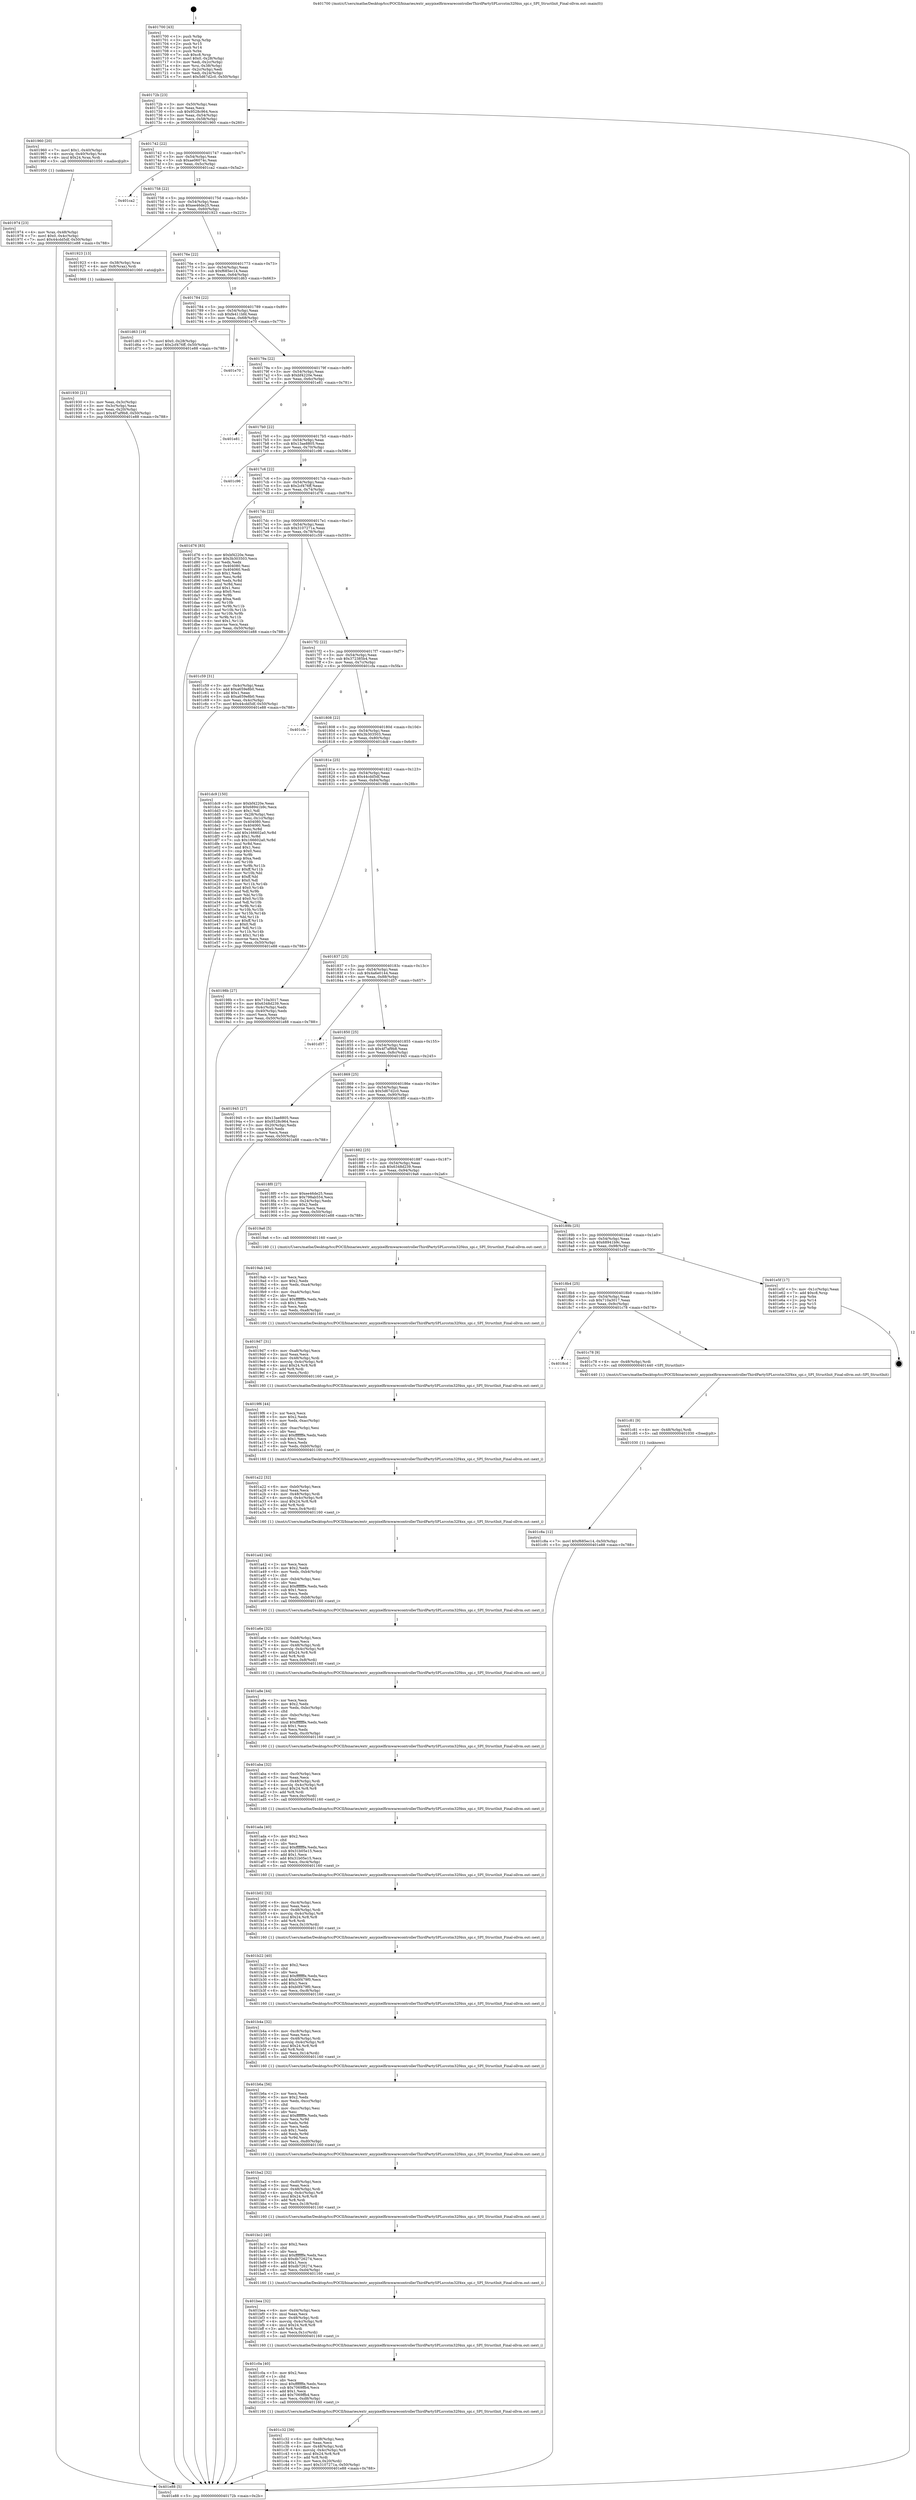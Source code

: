 digraph "0x401700" {
  label = "0x401700 (/mnt/c/Users/mathe/Desktop/tcc/POCII/binaries/extr_anypixelfirmwarecontrollerThirdPartySPLsrcstm32f4xx_spi.c_SPI_StructInit_Final-ollvm.out::main(0))"
  labelloc = "t"
  node[shape=record]

  Entry [label="",width=0.3,height=0.3,shape=circle,fillcolor=black,style=filled]
  "0x40172b" [label="{
     0x40172b [23]\l
     | [instrs]\l
     &nbsp;&nbsp;0x40172b \<+3\>: mov -0x50(%rbp),%eax\l
     &nbsp;&nbsp;0x40172e \<+2\>: mov %eax,%ecx\l
     &nbsp;&nbsp;0x401730 \<+6\>: sub $0x9528c964,%ecx\l
     &nbsp;&nbsp;0x401736 \<+3\>: mov %eax,-0x54(%rbp)\l
     &nbsp;&nbsp;0x401739 \<+3\>: mov %ecx,-0x58(%rbp)\l
     &nbsp;&nbsp;0x40173c \<+6\>: je 0000000000401960 \<main+0x260\>\l
  }"]
  "0x401960" [label="{
     0x401960 [20]\l
     | [instrs]\l
     &nbsp;&nbsp;0x401960 \<+7\>: movl $0x1,-0x40(%rbp)\l
     &nbsp;&nbsp;0x401967 \<+4\>: movslq -0x40(%rbp),%rax\l
     &nbsp;&nbsp;0x40196b \<+4\>: imul $0x24,%rax,%rdi\l
     &nbsp;&nbsp;0x40196f \<+5\>: call 0000000000401050 \<malloc@plt\>\l
     | [calls]\l
     &nbsp;&nbsp;0x401050 \{1\} (unknown)\l
  }"]
  "0x401742" [label="{
     0x401742 [22]\l
     | [instrs]\l
     &nbsp;&nbsp;0x401742 \<+5\>: jmp 0000000000401747 \<main+0x47\>\l
     &nbsp;&nbsp;0x401747 \<+3\>: mov -0x54(%rbp),%eax\l
     &nbsp;&nbsp;0x40174a \<+5\>: sub $0xae06074c,%eax\l
     &nbsp;&nbsp;0x40174f \<+3\>: mov %eax,-0x5c(%rbp)\l
     &nbsp;&nbsp;0x401752 \<+6\>: je 0000000000401ca2 \<main+0x5a2\>\l
  }"]
  Exit [label="",width=0.3,height=0.3,shape=circle,fillcolor=black,style=filled,peripheries=2]
  "0x401ca2" [label="{
     0x401ca2\l
  }", style=dashed]
  "0x401758" [label="{
     0x401758 [22]\l
     | [instrs]\l
     &nbsp;&nbsp;0x401758 \<+5\>: jmp 000000000040175d \<main+0x5d\>\l
     &nbsp;&nbsp;0x40175d \<+3\>: mov -0x54(%rbp),%eax\l
     &nbsp;&nbsp;0x401760 \<+5\>: sub $0xee46de25,%eax\l
     &nbsp;&nbsp;0x401765 \<+3\>: mov %eax,-0x60(%rbp)\l
     &nbsp;&nbsp;0x401768 \<+6\>: je 0000000000401923 \<main+0x223\>\l
  }"]
  "0x401c8a" [label="{
     0x401c8a [12]\l
     | [instrs]\l
     &nbsp;&nbsp;0x401c8a \<+7\>: movl $0xf685ec14,-0x50(%rbp)\l
     &nbsp;&nbsp;0x401c91 \<+5\>: jmp 0000000000401e88 \<main+0x788\>\l
  }"]
  "0x401923" [label="{
     0x401923 [13]\l
     | [instrs]\l
     &nbsp;&nbsp;0x401923 \<+4\>: mov -0x38(%rbp),%rax\l
     &nbsp;&nbsp;0x401927 \<+4\>: mov 0x8(%rax),%rdi\l
     &nbsp;&nbsp;0x40192b \<+5\>: call 0000000000401060 \<atoi@plt\>\l
     | [calls]\l
     &nbsp;&nbsp;0x401060 \{1\} (unknown)\l
  }"]
  "0x40176e" [label="{
     0x40176e [22]\l
     | [instrs]\l
     &nbsp;&nbsp;0x40176e \<+5\>: jmp 0000000000401773 \<main+0x73\>\l
     &nbsp;&nbsp;0x401773 \<+3\>: mov -0x54(%rbp),%eax\l
     &nbsp;&nbsp;0x401776 \<+5\>: sub $0xf685ec14,%eax\l
     &nbsp;&nbsp;0x40177b \<+3\>: mov %eax,-0x64(%rbp)\l
     &nbsp;&nbsp;0x40177e \<+6\>: je 0000000000401d63 \<main+0x663\>\l
  }"]
  "0x401c81" [label="{
     0x401c81 [9]\l
     | [instrs]\l
     &nbsp;&nbsp;0x401c81 \<+4\>: mov -0x48(%rbp),%rdi\l
     &nbsp;&nbsp;0x401c85 \<+5\>: call 0000000000401030 \<free@plt\>\l
     | [calls]\l
     &nbsp;&nbsp;0x401030 \{1\} (unknown)\l
  }"]
  "0x401d63" [label="{
     0x401d63 [19]\l
     | [instrs]\l
     &nbsp;&nbsp;0x401d63 \<+7\>: movl $0x0,-0x28(%rbp)\l
     &nbsp;&nbsp;0x401d6a \<+7\>: movl $0x2cf476ff,-0x50(%rbp)\l
     &nbsp;&nbsp;0x401d71 \<+5\>: jmp 0000000000401e88 \<main+0x788\>\l
  }"]
  "0x401784" [label="{
     0x401784 [22]\l
     | [instrs]\l
     &nbsp;&nbsp;0x401784 \<+5\>: jmp 0000000000401789 \<main+0x89\>\l
     &nbsp;&nbsp;0x401789 \<+3\>: mov -0x54(%rbp),%eax\l
     &nbsp;&nbsp;0x40178c \<+5\>: sub $0xfe411bfd,%eax\l
     &nbsp;&nbsp;0x401791 \<+3\>: mov %eax,-0x68(%rbp)\l
     &nbsp;&nbsp;0x401794 \<+6\>: je 0000000000401e70 \<main+0x770\>\l
  }"]
  "0x4018cd" [label="{
     0x4018cd\l
  }", style=dashed]
  "0x401e70" [label="{
     0x401e70\l
  }", style=dashed]
  "0x40179a" [label="{
     0x40179a [22]\l
     | [instrs]\l
     &nbsp;&nbsp;0x40179a \<+5\>: jmp 000000000040179f \<main+0x9f\>\l
     &nbsp;&nbsp;0x40179f \<+3\>: mov -0x54(%rbp),%eax\l
     &nbsp;&nbsp;0x4017a2 \<+5\>: sub $0xbf4220e,%eax\l
     &nbsp;&nbsp;0x4017a7 \<+3\>: mov %eax,-0x6c(%rbp)\l
     &nbsp;&nbsp;0x4017aa \<+6\>: je 0000000000401e81 \<main+0x781\>\l
  }"]
  "0x401c78" [label="{
     0x401c78 [9]\l
     | [instrs]\l
     &nbsp;&nbsp;0x401c78 \<+4\>: mov -0x48(%rbp),%rdi\l
     &nbsp;&nbsp;0x401c7c \<+5\>: call 0000000000401440 \<SPI_StructInit\>\l
     | [calls]\l
     &nbsp;&nbsp;0x401440 \{1\} (/mnt/c/Users/mathe/Desktop/tcc/POCII/binaries/extr_anypixelfirmwarecontrollerThirdPartySPLsrcstm32f4xx_spi.c_SPI_StructInit_Final-ollvm.out::SPI_StructInit)\l
  }"]
  "0x401e81" [label="{
     0x401e81\l
  }", style=dashed]
  "0x4017b0" [label="{
     0x4017b0 [22]\l
     | [instrs]\l
     &nbsp;&nbsp;0x4017b0 \<+5\>: jmp 00000000004017b5 \<main+0xb5\>\l
     &nbsp;&nbsp;0x4017b5 \<+3\>: mov -0x54(%rbp),%eax\l
     &nbsp;&nbsp;0x4017b8 \<+5\>: sub $0x13ae8805,%eax\l
     &nbsp;&nbsp;0x4017bd \<+3\>: mov %eax,-0x70(%rbp)\l
     &nbsp;&nbsp;0x4017c0 \<+6\>: je 0000000000401c96 \<main+0x596\>\l
  }"]
  "0x4018b4" [label="{
     0x4018b4 [25]\l
     | [instrs]\l
     &nbsp;&nbsp;0x4018b4 \<+5\>: jmp 00000000004018b9 \<main+0x1b9\>\l
     &nbsp;&nbsp;0x4018b9 \<+3\>: mov -0x54(%rbp),%eax\l
     &nbsp;&nbsp;0x4018bc \<+5\>: sub $0x710a3017,%eax\l
     &nbsp;&nbsp;0x4018c1 \<+6\>: mov %eax,-0x9c(%rbp)\l
     &nbsp;&nbsp;0x4018c7 \<+6\>: je 0000000000401c78 \<main+0x578\>\l
  }"]
  "0x401c96" [label="{
     0x401c96\l
  }", style=dashed]
  "0x4017c6" [label="{
     0x4017c6 [22]\l
     | [instrs]\l
     &nbsp;&nbsp;0x4017c6 \<+5\>: jmp 00000000004017cb \<main+0xcb\>\l
     &nbsp;&nbsp;0x4017cb \<+3\>: mov -0x54(%rbp),%eax\l
     &nbsp;&nbsp;0x4017ce \<+5\>: sub $0x2cf476ff,%eax\l
     &nbsp;&nbsp;0x4017d3 \<+3\>: mov %eax,-0x74(%rbp)\l
     &nbsp;&nbsp;0x4017d6 \<+6\>: je 0000000000401d76 \<main+0x676\>\l
  }"]
  "0x401e5f" [label="{
     0x401e5f [17]\l
     | [instrs]\l
     &nbsp;&nbsp;0x401e5f \<+3\>: mov -0x1c(%rbp),%eax\l
     &nbsp;&nbsp;0x401e62 \<+7\>: add $0xc8,%rsp\l
     &nbsp;&nbsp;0x401e69 \<+1\>: pop %rbx\l
     &nbsp;&nbsp;0x401e6a \<+2\>: pop %r14\l
     &nbsp;&nbsp;0x401e6c \<+2\>: pop %r15\l
     &nbsp;&nbsp;0x401e6e \<+1\>: pop %rbp\l
     &nbsp;&nbsp;0x401e6f \<+1\>: ret\l
  }"]
  "0x401d76" [label="{
     0x401d76 [83]\l
     | [instrs]\l
     &nbsp;&nbsp;0x401d76 \<+5\>: mov $0xbf4220e,%eax\l
     &nbsp;&nbsp;0x401d7b \<+5\>: mov $0x3b303503,%ecx\l
     &nbsp;&nbsp;0x401d80 \<+2\>: xor %edx,%edx\l
     &nbsp;&nbsp;0x401d82 \<+7\>: mov 0x404080,%esi\l
     &nbsp;&nbsp;0x401d89 \<+7\>: mov 0x404060,%edi\l
     &nbsp;&nbsp;0x401d90 \<+3\>: sub $0x1,%edx\l
     &nbsp;&nbsp;0x401d93 \<+3\>: mov %esi,%r8d\l
     &nbsp;&nbsp;0x401d96 \<+3\>: add %edx,%r8d\l
     &nbsp;&nbsp;0x401d99 \<+4\>: imul %r8d,%esi\l
     &nbsp;&nbsp;0x401d9d \<+3\>: and $0x1,%esi\l
     &nbsp;&nbsp;0x401da0 \<+3\>: cmp $0x0,%esi\l
     &nbsp;&nbsp;0x401da3 \<+4\>: sete %r9b\l
     &nbsp;&nbsp;0x401da7 \<+3\>: cmp $0xa,%edi\l
     &nbsp;&nbsp;0x401daa \<+4\>: setl %r10b\l
     &nbsp;&nbsp;0x401dae \<+3\>: mov %r9b,%r11b\l
     &nbsp;&nbsp;0x401db1 \<+3\>: and %r10b,%r11b\l
     &nbsp;&nbsp;0x401db4 \<+3\>: xor %r10b,%r9b\l
     &nbsp;&nbsp;0x401db7 \<+3\>: or %r9b,%r11b\l
     &nbsp;&nbsp;0x401dba \<+4\>: test $0x1,%r11b\l
     &nbsp;&nbsp;0x401dbe \<+3\>: cmovne %ecx,%eax\l
     &nbsp;&nbsp;0x401dc1 \<+3\>: mov %eax,-0x50(%rbp)\l
     &nbsp;&nbsp;0x401dc4 \<+5\>: jmp 0000000000401e88 \<main+0x788\>\l
  }"]
  "0x4017dc" [label="{
     0x4017dc [22]\l
     | [instrs]\l
     &nbsp;&nbsp;0x4017dc \<+5\>: jmp 00000000004017e1 \<main+0xe1\>\l
     &nbsp;&nbsp;0x4017e1 \<+3\>: mov -0x54(%rbp),%eax\l
     &nbsp;&nbsp;0x4017e4 \<+5\>: sub $0x3107271a,%eax\l
     &nbsp;&nbsp;0x4017e9 \<+3\>: mov %eax,-0x78(%rbp)\l
     &nbsp;&nbsp;0x4017ec \<+6\>: je 0000000000401c59 \<main+0x559\>\l
  }"]
  "0x401c32" [label="{
     0x401c32 [39]\l
     | [instrs]\l
     &nbsp;&nbsp;0x401c32 \<+6\>: mov -0xd8(%rbp),%ecx\l
     &nbsp;&nbsp;0x401c38 \<+3\>: imul %eax,%ecx\l
     &nbsp;&nbsp;0x401c3b \<+4\>: mov -0x48(%rbp),%rdi\l
     &nbsp;&nbsp;0x401c3f \<+4\>: movslq -0x4c(%rbp),%r8\l
     &nbsp;&nbsp;0x401c43 \<+4\>: imul $0x24,%r8,%r8\l
     &nbsp;&nbsp;0x401c47 \<+3\>: add %r8,%rdi\l
     &nbsp;&nbsp;0x401c4a \<+3\>: mov %ecx,0x20(%rdi)\l
     &nbsp;&nbsp;0x401c4d \<+7\>: movl $0x3107271a,-0x50(%rbp)\l
     &nbsp;&nbsp;0x401c54 \<+5\>: jmp 0000000000401e88 \<main+0x788\>\l
  }"]
  "0x401c59" [label="{
     0x401c59 [31]\l
     | [instrs]\l
     &nbsp;&nbsp;0x401c59 \<+3\>: mov -0x4c(%rbp),%eax\l
     &nbsp;&nbsp;0x401c5c \<+5\>: add $0xa659e8b0,%eax\l
     &nbsp;&nbsp;0x401c61 \<+3\>: add $0x1,%eax\l
     &nbsp;&nbsp;0x401c64 \<+5\>: sub $0xa659e8b0,%eax\l
     &nbsp;&nbsp;0x401c69 \<+3\>: mov %eax,-0x4c(%rbp)\l
     &nbsp;&nbsp;0x401c6c \<+7\>: movl $0x44cdd5df,-0x50(%rbp)\l
     &nbsp;&nbsp;0x401c73 \<+5\>: jmp 0000000000401e88 \<main+0x788\>\l
  }"]
  "0x4017f2" [label="{
     0x4017f2 [22]\l
     | [instrs]\l
     &nbsp;&nbsp;0x4017f2 \<+5\>: jmp 00000000004017f7 \<main+0xf7\>\l
     &nbsp;&nbsp;0x4017f7 \<+3\>: mov -0x54(%rbp),%eax\l
     &nbsp;&nbsp;0x4017fa \<+5\>: sub $0x372385b4,%eax\l
     &nbsp;&nbsp;0x4017ff \<+3\>: mov %eax,-0x7c(%rbp)\l
     &nbsp;&nbsp;0x401802 \<+6\>: je 0000000000401cfa \<main+0x5fa\>\l
  }"]
  "0x401c0a" [label="{
     0x401c0a [40]\l
     | [instrs]\l
     &nbsp;&nbsp;0x401c0a \<+5\>: mov $0x2,%ecx\l
     &nbsp;&nbsp;0x401c0f \<+1\>: cltd\l
     &nbsp;&nbsp;0x401c10 \<+2\>: idiv %ecx\l
     &nbsp;&nbsp;0x401c12 \<+6\>: imul $0xfffffffe,%edx,%ecx\l
     &nbsp;&nbsp;0x401c18 \<+6\>: sub $0x7069ffb4,%ecx\l
     &nbsp;&nbsp;0x401c1e \<+3\>: add $0x1,%ecx\l
     &nbsp;&nbsp;0x401c21 \<+6\>: add $0x7069ffb4,%ecx\l
     &nbsp;&nbsp;0x401c27 \<+6\>: mov %ecx,-0xd8(%rbp)\l
     &nbsp;&nbsp;0x401c2d \<+5\>: call 0000000000401160 \<next_i\>\l
     | [calls]\l
     &nbsp;&nbsp;0x401160 \{1\} (/mnt/c/Users/mathe/Desktop/tcc/POCII/binaries/extr_anypixelfirmwarecontrollerThirdPartySPLsrcstm32f4xx_spi.c_SPI_StructInit_Final-ollvm.out::next_i)\l
  }"]
  "0x401cfa" [label="{
     0x401cfa\l
  }", style=dashed]
  "0x401808" [label="{
     0x401808 [22]\l
     | [instrs]\l
     &nbsp;&nbsp;0x401808 \<+5\>: jmp 000000000040180d \<main+0x10d\>\l
     &nbsp;&nbsp;0x40180d \<+3\>: mov -0x54(%rbp),%eax\l
     &nbsp;&nbsp;0x401810 \<+5\>: sub $0x3b303503,%eax\l
     &nbsp;&nbsp;0x401815 \<+3\>: mov %eax,-0x80(%rbp)\l
     &nbsp;&nbsp;0x401818 \<+6\>: je 0000000000401dc9 \<main+0x6c9\>\l
  }"]
  "0x401bea" [label="{
     0x401bea [32]\l
     | [instrs]\l
     &nbsp;&nbsp;0x401bea \<+6\>: mov -0xd4(%rbp),%ecx\l
     &nbsp;&nbsp;0x401bf0 \<+3\>: imul %eax,%ecx\l
     &nbsp;&nbsp;0x401bf3 \<+4\>: mov -0x48(%rbp),%rdi\l
     &nbsp;&nbsp;0x401bf7 \<+4\>: movslq -0x4c(%rbp),%r8\l
     &nbsp;&nbsp;0x401bfb \<+4\>: imul $0x24,%r8,%r8\l
     &nbsp;&nbsp;0x401bff \<+3\>: add %r8,%rdi\l
     &nbsp;&nbsp;0x401c02 \<+3\>: mov %ecx,0x1c(%rdi)\l
     &nbsp;&nbsp;0x401c05 \<+5\>: call 0000000000401160 \<next_i\>\l
     | [calls]\l
     &nbsp;&nbsp;0x401160 \{1\} (/mnt/c/Users/mathe/Desktop/tcc/POCII/binaries/extr_anypixelfirmwarecontrollerThirdPartySPLsrcstm32f4xx_spi.c_SPI_StructInit_Final-ollvm.out::next_i)\l
  }"]
  "0x401dc9" [label="{
     0x401dc9 [150]\l
     | [instrs]\l
     &nbsp;&nbsp;0x401dc9 \<+5\>: mov $0xbf4220e,%eax\l
     &nbsp;&nbsp;0x401dce \<+5\>: mov $0x68941b9c,%ecx\l
     &nbsp;&nbsp;0x401dd3 \<+2\>: mov $0x1,%dl\l
     &nbsp;&nbsp;0x401dd5 \<+3\>: mov -0x28(%rbp),%esi\l
     &nbsp;&nbsp;0x401dd8 \<+3\>: mov %esi,-0x1c(%rbp)\l
     &nbsp;&nbsp;0x401ddb \<+7\>: mov 0x404080,%esi\l
     &nbsp;&nbsp;0x401de2 \<+7\>: mov 0x404060,%edi\l
     &nbsp;&nbsp;0x401de9 \<+3\>: mov %esi,%r8d\l
     &nbsp;&nbsp;0x401dec \<+7\>: add $0x166602a0,%r8d\l
     &nbsp;&nbsp;0x401df3 \<+4\>: sub $0x1,%r8d\l
     &nbsp;&nbsp;0x401df7 \<+7\>: sub $0x166602a0,%r8d\l
     &nbsp;&nbsp;0x401dfe \<+4\>: imul %r8d,%esi\l
     &nbsp;&nbsp;0x401e02 \<+3\>: and $0x1,%esi\l
     &nbsp;&nbsp;0x401e05 \<+3\>: cmp $0x0,%esi\l
     &nbsp;&nbsp;0x401e08 \<+4\>: sete %r9b\l
     &nbsp;&nbsp;0x401e0c \<+3\>: cmp $0xa,%edi\l
     &nbsp;&nbsp;0x401e0f \<+4\>: setl %r10b\l
     &nbsp;&nbsp;0x401e13 \<+3\>: mov %r9b,%r11b\l
     &nbsp;&nbsp;0x401e16 \<+4\>: xor $0xff,%r11b\l
     &nbsp;&nbsp;0x401e1a \<+3\>: mov %r10b,%bl\l
     &nbsp;&nbsp;0x401e1d \<+3\>: xor $0xff,%bl\l
     &nbsp;&nbsp;0x401e20 \<+3\>: xor $0x0,%dl\l
     &nbsp;&nbsp;0x401e23 \<+3\>: mov %r11b,%r14b\l
     &nbsp;&nbsp;0x401e26 \<+4\>: and $0x0,%r14b\l
     &nbsp;&nbsp;0x401e2a \<+3\>: and %dl,%r9b\l
     &nbsp;&nbsp;0x401e2d \<+3\>: mov %bl,%r15b\l
     &nbsp;&nbsp;0x401e30 \<+4\>: and $0x0,%r15b\l
     &nbsp;&nbsp;0x401e34 \<+3\>: and %dl,%r10b\l
     &nbsp;&nbsp;0x401e37 \<+3\>: or %r9b,%r14b\l
     &nbsp;&nbsp;0x401e3a \<+3\>: or %r10b,%r15b\l
     &nbsp;&nbsp;0x401e3d \<+3\>: xor %r15b,%r14b\l
     &nbsp;&nbsp;0x401e40 \<+3\>: or %bl,%r11b\l
     &nbsp;&nbsp;0x401e43 \<+4\>: xor $0xff,%r11b\l
     &nbsp;&nbsp;0x401e47 \<+3\>: or $0x0,%dl\l
     &nbsp;&nbsp;0x401e4a \<+3\>: and %dl,%r11b\l
     &nbsp;&nbsp;0x401e4d \<+3\>: or %r11b,%r14b\l
     &nbsp;&nbsp;0x401e50 \<+4\>: test $0x1,%r14b\l
     &nbsp;&nbsp;0x401e54 \<+3\>: cmovne %ecx,%eax\l
     &nbsp;&nbsp;0x401e57 \<+3\>: mov %eax,-0x50(%rbp)\l
     &nbsp;&nbsp;0x401e5a \<+5\>: jmp 0000000000401e88 \<main+0x788\>\l
  }"]
  "0x40181e" [label="{
     0x40181e [25]\l
     | [instrs]\l
     &nbsp;&nbsp;0x40181e \<+5\>: jmp 0000000000401823 \<main+0x123\>\l
     &nbsp;&nbsp;0x401823 \<+3\>: mov -0x54(%rbp),%eax\l
     &nbsp;&nbsp;0x401826 \<+5\>: sub $0x44cdd5df,%eax\l
     &nbsp;&nbsp;0x40182b \<+6\>: mov %eax,-0x84(%rbp)\l
     &nbsp;&nbsp;0x401831 \<+6\>: je 000000000040198b \<main+0x28b\>\l
  }"]
  "0x401bc2" [label="{
     0x401bc2 [40]\l
     | [instrs]\l
     &nbsp;&nbsp;0x401bc2 \<+5\>: mov $0x2,%ecx\l
     &nbsp;&nbsp;0x401bc7 \<+1\>: cltd\l
     &nbsp;&nbsp;0x401bc8 \<+2\>: idiv %ecx\l
     &nbsp;&nbsp;0x401bca \<+6\>: imul $0xfffffffe,%edx,%ecx\l
     &nbsp;&nbsp;0x401bd0 \<+6\>: sub $0xdb726274,%ecx\l
     &nbsp;&nbsp;0x401bd6 \<+3\>: add $0x1,%ecx\l
     &nbsp;&nbsp;0x401bd9 \<+6\>: add $0xdb726274,%ecx\l
     &nbsp;&nbsp;0x401bdf \<+6\>: mov %ecx,-0xd4(%rbp)\l
     &nbsp;&nbsp;0x401be5 \<+5\>: call 0000000000401160 \<next_i\>\l
     | [calls]\l
     &nbsp;&nbsp;0x401160 \{1\} (/mnt/c/Users/mathe/Desktop/tcc/POCII/binaries/extr_anypixelfirmwarecontrollerThirdPartySPLsrcstm32f4xx_spi.c_SPI_StructInit_Final-ollvm.out::next_i)\l
  }"]
  "0x40198b" [label="{
     0x40198b [27]\l
     | [instrs]\l
     &nbsp;&nbsp;0x40198b \<+5\>: mov $0x710a3017,%eax\l
     &nbsp;&nbsp;0x401990 \<+5\>: mov $0x6348d239,%ecx\l
     &nbsp;&nbsp;0x401995 \<+3\>: mov -0x4c(%rbp),%edx\l
     &nbsp;&nbsp;0x401998 \<+3\>: cmp -0x40(%rbp),%edx\l
     &nbsp;&nbsp;0x40199b \<+3\>: cmovl %ecx,%eax\l
     &nbsp;&nbsp;0x40199e \<+3\>: mov %eax,-0x50(%rbp)\l
     &nbsp;&nbsp;0x4019a1 \<+5\>: jmp 0000000000401e88 \<main+0x788\>\l
  }"]
  "0x401837" [label="{
     0x401837 [25]\l
     | [instrs]\l
     &nbsp;&nbsp;0x401837 \<+5\>: jmp 000000000040183c \<main+0x13c\>\l
     &nbsp;&nbsp;0x40183c \<+3\>: mov -0x54(%rbp),%eax\l
     &nbsp;&nbsp;0x40183f \<+5\>: sub $0x4a6e0144,%eax\l
     &nbsp;&nbsp;0x401844 \<+6\>: mov %eax,-0x88(%rbp)\l
     &nbsp;&nbsp;0x40184a \<+6\>: je 0000000000401d57 \<main+0x657\>\l
  }"]
  "0x401ba2" [label="{
     0x401ba2 [32]\l
     | [instrs]\l
     &nbsp;&nbsp;0x401ba2 \<+6\>: mov -0xd0(%rbp),%ecx\l
     &nbsp;&nbsp;0x401ba8 \<+3\>: imul %eax,%ecx\l
     &nbsp;&nbsp;0x401bab \<+4\>: mov -0x48(%rbp),%rdi\l
     &nbsp;&nbsp;0x401baf \<+4\>: movslq -0x4c(%rbp),%r8\l
     &nbsp;&nbsp;0x401bb3 \<+4\>: imul $0x24,%r8,%r8\l
     &nbsp;&nbsp;0x401bb7 \<+3\>: add %r8,%rdi\l
     &nbsp;&nbsp;0x401bba \<+3\>: mov %ecx,0x18(%rdi)\l
     &nbsp;&nbsp;0x401bbd \<+5\>: call 0000000000401160 \<next_i\>\l
     | [calls]\l
     &nbsp;&nbsp;0x401160 \{1\} (/mnt/c/Users/mathe/Desktop/tcc/POCII/binaries/extr_anypixelfirmwarecontrollerThirdPartySPLsrcstm32f4xx_spi.c_SPI_StructInit_Final-ollvm.out::next_i)\l
  }"]
  "0x401d57" [label="{
     0x401d57\l
  }", style=dashed]
  "0x401850" [label="{
     0x401850 [25]\l
     | [instrs]\l
     &nbsp;&nbsp;0x401850 \<+5\>: jmp 0000000000401855 \<main+0x155\>\l
     &nbsp;&nbsp;0x401855 \<+3\>: mov -0x54(%rbp),%eax\l
     &nbsp;&nbsp;0x401858 \<+5\>: sub $0x4f7af9b8,%eax\l
     &nbsp;&nbsp;0x40185d \<+6\>: mov %eax,-0x8c(%rbp)\l
     &nbsp;&nbsp;0x401863 \<+6\>: je 0000000000401945 \<main+0x245\>\l
  }"]
  "0x401b6a" [label="{
     0x401b6a [56]\l
     | [instrs]\l
     &nbsp;&nbsp;0x401b6a \<+2\>: xor %ecx,%ecx\l
     &nbsp;&nbsp;0x401b6c \<+5\>: mov $0x2,%edx\l
     &nbsp;&nbsp;0x401b71 \<+6\>: mov %edx,-0xcc(%rbp)\l
     &nbsp;&nbsp;0x401b77 \<+1\>: cltd\l
     &nbsp;&nbsp;0x401b78 \<+6\>: mov -0xcc(%rbp),%esi\l
     &nbsp;&nbsp;0x401b7e \<+2\>: idiv %esi\l
     &nbsp;&nbsp;0x401b80 \<+6\>: imul $0xfffffffe,%edx,%edx\l
     &nbsp;&nbsp;0x401b86 \<+3\>: mov %ecx,%r9d\l
     &nbsp;&nbsp;0x401b89 \<+3\>: sub %edx,%r9d\l
     &nbsp;&nbsp;0x401b8c \<+2\>: mov %ecx,%edx\l
     &nbsp;&nbsp;0x401b8e \<+3\>: sub $0x1,%edx\l
     &nbsp;&nbsp;0x401b91 \<+3\>: add %edx,%r9d\l
     &nbsp;&nbsp;0x401b94 \<+3\>: sub %r9d,%ecx\l
     &nbsp;&nbsp;0x401b97 \<+6\>: mov %ecx,-0xd0(%rbp)\l
     &nbsp;&nbsp;0x401b9d \<+5\>: call 0000000000401160 \<next_i\>\l
     | [calls]\l
     &nbsp;&nbsp;0x401160 \{1\} (/mnt/c/Users/mathe/Desktop/tcc/POCII/binaries/extr_anypixelfirmwarecontrollerThirdPartySPLsrcstm32f4xx_spi.c_SPI_StructInit_Final-ollvm.out::next_i)\l
  }"]
  "0x401945" [label="{
     0x401945 [27]\l
     | [instrs]\l
     &nbsp;&nbsp;0x401945 \<+5\>: mov $0x13ae8805,%eax\l
     &nbsp;&nbsp;0x40194a \<+5\>: mov $0x9528c964,%ecx\l
     &nbsp;&nbsp;0x40194f \<+3\>: mov -0x20(%rbp),%edx\l
     &nbsp;&nbsp;0x401952 \<+3\>: cmp $0x0,%edx\l
     &nbsp;&nbsp;0x401955 \<+3\>: cmove %ecx,%eax\l
     &nbsp;&nbsp;0x401958 \<+3\>: mov %eax,-0x50(%rbp)\l
     &nbsp;&nbsp;0x40195b \<+5\>: jmp 0000000000401e88 \<main+0x788\>\l
  }"]
  "0x401869" [label="{
     0x401869 [25]\l
     | [instrs]\l
     &nbsp;&nbsp;0x401869 \<+5\>: jmp 000000000040186e \<main+0x16e\>\l
     &nbsp;&nbsp;0x40186e \<+3\>: mov -0x54(%rbp),%eax\l
     &nbsp;&nbsp;0x401871 \<+5\>: sub $0x5d67d2c0,%eax\l
     &nbsp;&nbsp;0x401876 \<+6\>: mov %eax,-0x90(%rbp)\l
     &nbsp;&nbsp;0x40187c \<+6\>: je 00000000004018f0 \<main+0x1f0\>\l
  }"]
  "0x401b4a" [label="{
     0x401b4a [32]\l
     | [instrs]\l
     &nbsp;&nbsp;0x401b4a \<+6\>: mov -0xc8(%rbp),%ecx\l
     &nbsp;&nbsp;0x401b50 \<+3\>: imul %eax,%ecx\l
     &nbsp;&nbsp;0x401b53 \<+4\>: mov -0x48(%rbp),%rdi\l
     &nbsp;&nbsp;0x401b57 \<+4\>: movslq -0x4c(%rbp),%r8\l
     &nbsp;&nbsp;0x401b5b \<+4\>: imul $0x24,%r8,%r8\l
     &nbsp;&nbsp;0x401b5f \<+3\>: add %r8,%rdi\l
     &nbsp;&nbsp;0x401b62 \<+3\>: mov %ecx,0x14(%rdi)\l
     &nbsp;&nbsp;0x401b65 \<+5\>: call 0000000000401160 \<next_i\>\l
     | [calls]\l
     &nbsp;&nbsp;0x401160 \{1\} (/mnt/c/Users/mathe/Desktop/tcc/POCII/binaries/extr_anypixelfirmwarecontrollerThirdPartySPLsrcstm32f4xx_spi.c_SPI_StructInit_Final-ollvm.out::next_i)\l
  }"]
  "0x4018f0" [label="{
     0x4018f0 [27]\l
     | [instrs]\l
     &nbsp;&nbsp;0x4018f0 \<+5\>: mov $0xee46de25,%eax\l
     &nbsp;&nbsp;0x4018f5 \<+5\>: mov $0x798ab554,%ecx\l
     &nbsp;&nbsp;0x4018fa \<+3\>: mov -0x24(%rbp),%edx\l
     &nbsp;&nbsp;0x4018fd \<+3\>: cmp $0x2,%edx\l
     &nbsp;&nbsp;0x401900 \<+3\>: cmovne %ecx,%eax\l
     &nbsp;&nbsp;0x401903 \<+3\>: mov %eax,-0x50(%rbp)\l
     &nbsp;&nbsp;0x401906 \<+5\>: jmp 0000000000401e88 \<main+0x788\>\l
  }"]
  "0x401882" [label="{
     0x401882 [25]\l
     | [instrs]\l
     &nbsp;&nbsp;0x401882 \<+5\>: jmp 0000000000401887 \<main+0x187\>\l
     &nbsp;&nbsp;0x401887 \<+3\>: mov -0x54(%rbp),%eax\l
     &nbsp;&nbsp;0x40188a \<+5\>: sub $0x6348d239,%eax\l
     &nbsp;&nbsp;0x40188f \<+6\>: mov %eax,-0x94(%rbp)\l
     &nbsp;&nbsp;0x401895 \<+6\>: je 00000000004019a6 \<main+0x2a6\>\l
  }"]
  "0x401e88" [label="{
     0x401e88 [5]\l
     | [instrs]\l
     &nbsp;&nbsp;0x401e88 \<+5\>: jmp 000000000040172b \<main+0x2b\>\l
  }"]
  "0x401700" [label="{
     0x401700 [43]\l
     | [instrs]\l
     &nbsp;&nbsp;0x401700 \<+1\>: push %rbp\l
     &nbsp;&nbsp;0x401701 \<+3\>: mov %rsp,%rbp\l
     &nbsp;&nbsp;0x401704 \<+2\>: push %r15\l
     &nbsp;&nbsp;0x401706 \<+2\>: push %r14\l
     &nbsp;&nbsp;0x401708 \<+1\>: push %rbx\l
     &nbsp;&nbsp;0x401709 \<+7\>: sub $0xc8,%rsp\l
     &nbsp;&nbsp;0x401710 \<+7\>: movl $0x0,-0x28(%rbp)\l
     &nbsp;&nbsp;0x401717 \<+3\>: mov %edi,-0x2c(%rbp)\l
     &nbsp;&nbsp;0x40171a \<+4\>: mov %rsi,-0x38(%rbp)\l
     &nbsp;&nbsp;0x40171e \<+3\>: mov -0x2c(%rbp),%edi\l
     &nbsp;&nbsp;0x401721 \<+3\>: mov %edi,-0x24(%rbp)\l
     &nbsp;&nbsp;0x401724 \<+7\>: movl $0x5d67d2c0,-0x50(%rbp)\l
  }"]
  "0x401930" [label="{
     0x401930 [21]\l
     | [instrs]\l
     &nbsp;&nbsp;0x401930 \<+3\>: mov %eax,-0x3c(%rbp)\l
     &nbsp;&nbsp;0x401933 \<+3\>: mov -0x3c(%rbp),%eax\l
     &nbsp;&nbsp;0x401936 \<+3\>: mov %eax,-0x20(%rbp)\l
     &nbsp;&nbsp;0x401939 \<+7\>: movl $0x4f7af9b8,-0x50(%rbp)\l
     &nbsp;&nbsp;0x401940 \<+5\>: jmp 0000000000401e88 \<main+0x788\>\l
  }"]
  "0x401974" [label="{
     0x401974 [23]\l
     | [instrs]\l
     &nbsp;&nbsp;0x401974 \<+4\>: mov %rax,-0x48(%rbp)\l
     &nbsp;&nbsp;0x401978 \<+7\>: movl $0x0,-0x4c(%rbp)\l
     &nbsp;&nbsp;0x40197f \<+7\>: movl $0x44cdd5df,-0x50(%rbp)\l
     &nbsp;&nbsp;0x401986 \<+5\>: jmp 0000000000401e88 \<main+0x788\>\l
  }"]
  "0x401b22" [label="{
     0x401b22 [40]\l
     | [instrs]\l
     &nbsp;&nbsp;0x401b22 \<+5\>: mov $0x2,%ecx\l
     &nbsp;&nbsp;0x401b27 \<+1\>: cltd\l
     &nbsp;&nbsp;0x401b28 \<+2\>: idiv %ecx\l
     &nbsp;&nbsp;0x401b2a \<+6\>: imul $0xfffffffe,%edx,%ecx\l
     &nbsp;&nbsp;0x401b30 \<+6\>: add $0xb0f479f0,%ecx\l
     &nbsp;&nbsp;0x401b36 \<+3\>: add $0x1,%ecx\l
     &nbsp;&nbsp;0x401b39 \<+6\>: sub $0xb0f479f0,%ecx\l
     &nbsp;&nbsp;0x401b3f \<+6\>: mov %ecx,-0xc8(%rbp)\l
     &nbsp;&nbsp;0x401b45 \<+5\>: call 0000000000401160 \<next_i\>\l
     | [calls]\l
     &nbsp;&nbsp;0x401160 \{1\} (/mnt/c/Users/mathe/Desktop/tcc/POCII/binaries/extr_anypixelfirmwarecontrollerThirdPartySPLsrcstm32f4xx_spi.c_SPI_StructInit_Final-ollvm.out::next_i)\l
  }"]
  "0x4019a6" [label="{
     0x4019a6 [5]\l
     | [instrs]\l
     &nbsp;&nbsp;0x4019a6 \<+5\>: call 0000000000401160 \<next_i\>\l
     | [calls]\l
     &nbsp;&nbsp;0x401160 \{1\} (/mnt/c/Users/mathe/Desktop/tcc/POCII/binaries/extr_anypixelfirmwarecontrollerThirdPartySPLsrcstm32f4xx_spi.c_SPI_StructInit_Final-ollvm.out::next_i)\l
  }"]
  "0x40189b" [label="{
     0x40189b [25]\l
     | [instrs]\l
     &nbsp;&nbsp;0x40189b \<+5\>: jmp 00000000004018a0 \<main+0x1a0\>\l
     &nbsp;&nbsp;0x4018a0 \<+3\>: mov -0x54(%rbp),%eax\l
     &nbsp;&nbsp;0x4018a3 \<+5\>: sub $0x68941b9c,%eax\l
     &nbsp;&nbsp;0x4018a8 \<+6\>: mov %eax,-0x98(%rbp)\l
     &nbsp;&nbsp;0x4018ae \<+6\>: je 0000000000401e5f \<main+0x75f\>\l
  }"]
  "0x4019ab" [label="{
     0x4019ab [44]\l
     | [instrs]\l
     &nbsp;&nbsp;0x4019ab \<+2\>: xor %ecx,%ecx\l
     &nbsp;&nbsp;0x4019ad \<+5\>: mov $0x2,%edx\l
     &nbsp;&nbsp;0x4019b2 \<+6\>: mov %edx,-0xa4(%rbp)\l
     &nbsp;&nbsp;0x4019b8 \<+1\>: cltd\l
     &nbsp;&nbsp;0x4019b9 \<+6\>: mov -0xa4(%rbp),%esi\l
     &nbsp;&nbsp;0x4019bf \<+2\>: idiv %esi\l
     &nbsp;&nbsp;0x4019c1 \<+6\>: imul $0xfffffffe,%edx,%edx\l
     &nbsp;&nbsp;0x4019c7 \<+3\>: sub $0x1,%ecx\l
     &nbsp;&nbsp;0x4019ca \<+2\>: sub %ecx,%edx\l
     &nbsp;&nbsp;0x4019cc \<+6\>: mov %edx,-0xa8(%rbp)\l
     &nbsp;&nbsp;0x4019d2 \<+5\>: call 0000000000401160 \<next_i\>\l
     | [calls]\l
     &nbsp;&nbsp;0x401160 \{1\} (/mnt/c/Users/mathe/Desktop/tcc/POCII/binaries/extr_anypixelfirmwarecontrollerThirdPartySPLsrcstm32f4xx_spi.c_SPI_StructInit_Final-ollvm.out::next_i)\l
  }"]
  "0x4019d7" [label="{
     0x4019d7 [31]\l
     | [instrs]\l
     &nbsp;&nbsp;0x4019d7 \<+6\>: mov -0xa8(%rbp),%ecx\l
     &nbsp;&nbsp;0x4019dd \<+3\>: imul %eax,%ecx\l
     &nbsp;&nbsp;0x4019e0 \<+4\>: mov -0x48(%rbp),%rdi\l
     &nbsp;&nbsp;0x4019e4 \<+4\>: movslq -0x4c(%rbp),%r8\l
     &nbsp;&nbsp;0x4019e8 \<+4\>: imul $0x24,%r8,%r8\l
     &nbsp;&nbsp;0x4019ec \<+3\>: add %r8,%rdi\l
     &nbsp;&nbsp;0x4019ef \<+2\>: mov %ecx,(%rdi)\l
     &nbsp;&nbsp;0x4019f1 \<+5\>: call 0000000000401160 \<next_i\>\l
     | [calls]\l
     &nbsp;&nbsp;0x401160 \{1\} (/mnt/c/Users/mathe/Desktop/tcc/POCII/binaries/extr_anypixelfirmwarecontrollerThirdPartySPLsrcstm32f4xx_spi.c_SPI_StructInit_Final-ollvm.out::next_i)\l
  }"]
  "0x4019f6" [label="{
     0x4019f6 [44]\l
     | [instrs]\l
     &nbsp;&nbsp;0x4019f6 \<+2\>: xor %ecx,%ecx\l
     &nbsp;&nbsp;0x4019f8 \<+5\>: mov $0x2,%edx\l
     &nbsp;&nbsp;0x4019fd \<+6\>: mov %edx,-0xac(%rbp)\l
     &nbsp;&nbsp;0x401a03 \<+1\>: cltd\l
     &nbsp;&nbsp;0x401a04 \<+6\>: mov -0xac(%rbp),%esi\l
     &nbsp;&nbsp;0x401a0a \<+2\>: idiv %esi\l
     &nbsp;&nbsp;0x401a0c \<+6\>: imul $0xfffffffe,%edx,%edx\l
     &nbsp;&nbsp;0x401a12 \<+3\>: sub $0x1,%ecx\l
     &nbsp;&nbsp;0x401a15 \<+2\>: sub %ecx,%edx\l
     &nbsp;&nbsp;0x401a17 \<+6\>: mov %edx,-0xb0(%rbp)\l
     &nbsp;&nbsp;0x401a1d \<+5\>: call 0000000000401160 \<next_i\>\l
     | [calls]\l
     &nbsp;&nbsp;0x401160 \{1\} (/mnt/c/Users/mathe/Desktop/tcc/POCII/binaries/extr_anypixelfirmwarecontrollerThirdPartySPLsrcstm32f4xx_spi.c_SPI_StructInit_Final-ollvm.out::next_i)\l
  }"]
  "0x401a22" [label="{
     0x401a22 [32]\l
     | [instrs]\l
     &nbsp;&nbsp;0x401a22 \<+6\>: mov -0xb0(%rbp),%ecx\l
     &nbsp;&nbsp;0x401a28 \<+3\>: imul %eax,%ecx\l
     &nbsp;&nbsp;0x401a2b \<+4\>: mov -0x48(%rbp),%rdi\l
     &nbsp;&nbsp;0x401a2f \<+4\>: movslq -0x4c(%rbp),%r8\l
     &nbsp;&nbsp;0x401a33 \<+4\>: imul $0x24,%r8,%r8\l
     &nbsp;&nbsp;0x401a37 \<+3\>: add %r8,%rdi\l
     &nbsp;&nbsp;0x401a3a \<+3\>: mov %ecx,0x4(%rdi)\l
     &nbsp;&nbsp;0x401a3d \<+5\>: call 0000000000401160 \<next_i\>\l
     | [calls]\l
     &nbsp;&nbsp;0x401160 \{1\} (/mnt/c/Users/mathe/Desktop/tcc/POCII/binaries/extr_anypixelfirmwarecontrollerThirdPartySPLsrcstm32f4xx_spi.c_SPI_StructInit_Final-ollvm.out::next_i)\l
  }"]
  "0x401a42" [label="{
     0x401a42 [44]\l
     | [instrs]\l
     &nbsp;&nbsp;0x401a42 \<+2\>: xor %ecx,%ecx\l
     &nbsp;&nbsp;0x401a44 \<+5\>: mov $0x2,%edx\l
     &nbsp;&nbsp;0x401a49 \<+6\>: mov %edx,-0xb4(%rbp)\l
     &nbsp;&nbsp;0x401a4f \<+1\>: cltd\l
     &nbsp;&nbsp;0x401a50 \<+6\>: mov -0xb4(%rbp),%esi\l
     &nbsp;&nbsp;0x401a56 \<+2\>: idiv %esi\l
     &nbsp;&nbsp;0x401a58 \<+6\>: imul $0xfffffffe,%edx,%edx\l
     &nbsp;&nbsp;0x401a5e \<+3\>: sub $0x1,%ecx\l
     &nbsp;&nbsp;0x401a61 \<+2\>: sub %ecx,%edx\l
     &nbsp;&nbsp;0x401a63 \<+6\>: mov %edx,-0xb8(%rbp)\l
     &nbsp;&nbsp;0x401a69 \<+5\>: call 0000000000401160 \<next_i\>\l
     | [calls]\l
     &nbsp;&nbsp;0x401160 \{1\} (/mnt/c/Users/mathe/Desktop/tcc/POCII/binaries/extr_anypixelfirmwarecontrollerThirdPartySPLsrcstm32f4xx_spi.c_SPI_StructInit_Final-ollvm.out::next_i)\l
  }"]
  "0x401a6e" [label="{
     0x401a6e [32]\l
     | [instrs]\l
     &nbsp;&nbsp;0x401a6e \<+6\>: mov -0xb8(%rbp),%ecx\l
     &nbsp;&nbsp;0x401a74 \<+3\>: imul %eax,%ecx\l
     &nbsp;&nbsp;0x401a77 \<+4\>: mov -0x48(%rbp),%rdi\l
     &nbsp;&nbsp;0x401a7b \<+4\>: movslq -0x4c(%rbp),%r8\l
     &nbsp;&nbsp;0x401a7f \<+4\>: imul $0x24,%r8,%r8\l
     &nbsp;&nbsp;0x401a83 \<+3\>: add %r8,%rdi\l
     &nbsp;&nbsp;0x401a86 \<+3\>: mov %ecx,0x8(%rdi)\l
     &nbsp;&nbsp;0x401a89 \<+5\>: call 0000000000401160 \<next_i\>\l
     | [calls]\l
     &nbsp;&nbsp;0x401160 \{1\} (/mnt/c/Users/mathe/Desktop/tcc/POCII/binaries/extr_anypixelfirmwarecontrollerThirdPartySPLsrcstm32f4xx_spi.c_SPI_StructInit_Final-ollvm.out::next_i)\l
  }"]
  "0x401a8e" [label="{
     0x401a8e [44]\l
     | [instrs]\l
     &nbsp;&nbsp;0x401a8e \<+2\>: xor %ecx,%ecx\l
     &nbsp;&nbsp;0x401a90 \<+5\>: mov $0x2,%edx\l
     &nbsp;&nbsp;0x401a95 \<+6\>: mov %edx,-0xbc(%rbp)\l
     &nbsp;&nbsp;0x401a9b \<+1\>: cltd\l
     &nbsp;&nbsp;0x401a9c \<+6\>: mov -0xbc(%rbp),%esi\l
     &nbsp;&nbsp;0x401aa2 \<+2\>: idiv %esi\l
     &nbsp;&nbsp;0x401aa4 \<+6\>: imul $0xfffffffe,%edx,%edx\l
     &nbsp;&nbsp;0x401aaa \<+3\>: sub $0x1,%ecx\l
     &nbsp;&nbsp;0x401aad \<+2\>: sub %ecx,%edx\l
     &nbsp;&nbsp;0x401aaf \<+6\>: mov %edx,-0xc0(%rbp)\l
     &nbsp;&nbsp;0x401ab5 \<+5\>: call 0000000000401160 \<next_i\>\l
     | [calls]\l
     &nbsp;&nbsp;0x401160 \{1\} (/mnt/c/Users/mathe/Desktop/tcc/POCII/binaries/extr_anypixelfirmwarecontrollerThirdPartySPLsrcstm32f4xx_spi.c_SPI_StructInit_Final-ollvm.out::next_i)\l
  }"]
  "0x401aba" [label="{
     0x401aba [32]\l
     | [instrs]\l
     &nbsp;&nbsp;0x401aba \<+6\>: mov -0xc0(%rbp),%ecx\l
     &nbsp;&nbsp;0x401ac0 \<+3\>: imul %eax,%ecx\l
     &nbsp;&nbsp;0x401ac3 \<+4\>: mov -0x48(%rbp),%rdi\l
     &nbsp;&nbsp;0x401ac7 \<+4\>: movslq -0x4c(%rbp),%r8\l
     &nbsp;&nbsp;0x401acb \<+4\>: imul $0x24,%r8,%r8\l
     &nbsp;&nbsp;0x401acf \<+3\>: add %r8,%rdi\l
     &nbsp;&nbsp;0x401ad2 \<+3\>: mov %ecx,0xc(%rdi)\l
     &nbsp;&nbsp;0x401ad5 \<+5\>: call 0000000000401160 \<next_i\>\l
     | [calls]\l
     &nbsp;&nbsp;0x401160 \{1\} (/mnt/c/Users/mathe/Desktop/tcc/POCII/binaries/extr_anypixelfirmwarecontrollerThirdPartySPLsrcstm32f4xx_spi.c_SPI_StructInit_Final-ollvm.out::next_i)\l
  }"]
  "0x401ada" [label="{
     0x401ada [40]\l
     | [instrs]\l
     &nbsp;&nbsp;0x401ada \<+5\>: mov $0x2,%ecx\l
     &nbsp;&nbsp;0x401adf \<+1\>: cltd\l
     &nbsp;&nbsp;0x401ae0 \<+2\>: idiv %ecx\l
     &nbsp;&nbsp;0x401ae2 \<+6\>: imul $0xfffffffe,%edx,%ecx\l
     &nbsp;&nbsp;0x401ae8 \<+6\>: sub $0x31b05e15,%ecx\l
     &nbsp;&nbsp;0x401aee \<+3\>: add $0x1,%ecx\l
     &nbsp;&nbsp;0x401af1 \<+6\>: add $0x31b05e15,%ecx\l
     &nbsp;&nbsp;0x401af7 \<+6\>: mov %ecx,-0xc4(%rbp)\l
     &nbsp;&nbsp;0x401afd \<+5\>: call 0000000000401160 \<next_i\>\l
     | [calls]\l
     &nbsp;&nbsp;0x401160 \{1\} (/mnt/c/Users/mathe/Desktop/tcc/POCII/binaries/extr_anypixelfirmwarecontrollerThirdPartySPLsrcstm32f4xx_spi.c_SPI_StructInit_Final-ollvm.out::next_i)\l
  }"]
  "0x401b02" [label="{
     0x401b02 [32]\l
     | [instrs]\l
     &nbsp;&nbsp;0x401b02 \<+6\>: mov -0xc4(%rbp),%ecx\l
     &nbsp;&nbsp;0x401b08 \<+3\>: imul %eax,%ecx\l
     &nbsp;&nbsp;0x401b0b \<+4\>: mov -0x48(%rbp),%rdi\l
     &nbsp;&nbsp;0x401b0f \<+4\>: movslq -0x4c(%rbp),%r8\l
     &nbsp;&nbsp;0x401b13 \<+4\>: imul $0x24,%r8,%r8\l
     &nbsp;&nbsp;0x401b17 \<+3\>: add %r8,%rdi\l
     &nbsp;&nbsp;0x401b1a \<+3\>: mov %ecx,0x10(%rdi)\l
     &nbsp;&nbsp;0x401b1d \<+5\>: call 0000000000401160 \<next_i\>\l
     | [calls]\l
     &nbsp;&nbsp;0x401160 \{1\} (/mnt/c/Users/mathe/Desktop/tcc/POCII/binaries/extr_anypixelfirmwarecontrollerThirdPartySPLsrcstm32f4xx_spi.c_SPI_StructInit_Final-ollvm.out::next_i)\l
  }"]
  Entry -> "0x401700" [label=" 1"]
  "0x40172b" -> "0x401960" [label=" 1"]
  "0x40172b" -> "0x401742" [label=" 12"]
  "0x401e5f" -> Exit [label=" 1"]
  "0x401742" -> "0x401ca2" [label=" 0"]
  "0x401742" -> "0x401758" [label=" 12"]
  "0x401dc9" -> "0x401e88" [label=" 1"]
  "0x401758" -> "0x401923" [label=" 1"]
  "0x401758" -> "0x40176e" [label=" 11"]
  "0x401d76" -> "0x401e88" [label=" 1"]
  "0x40176e" -> "0x401d63" [label=" 1"]
  "0x40176e" -> "0x401784" [label=" 10"]
  "0x401d63" -> "0x401e88" [label=" 1"]
  "0x401784" -> "0x401e70" [label=" 0"]
  "0x401784" -> "0x40179a" [label=" 10"]
  "0x401c8a" -> "0x401e88" [label=" 1"]
  "0x40179a" -> "0x401e81" [label=" 0"]
  "0x40179a" -> "0x4017b0" [label=" 10"]
  "0x401c81" -> "0x401c8a" [label=" 1"]
  "0x4017b0" -> "0x401c96" [label=" 0"]
  "0x4017b0" -> "0x4017c6" [label=" 10"]
  "0x4018b4" -> "0x4018cd" [label=" 0"]
  "0x4017c6" -> "0x401d76" [label=" 1"]
  "0x4017c6" -> "0x4017dc" [label=" 9"]
  "0x4018b4" -> "0x401c78" [label=" 1"]
  "0x4017dc" -> "0x401c59" [label=" 1"]
  "0x4017dc" -> "0x4017f2" [label=" 8"]
  "0x40189b" -> "0x4018b4" [label=" 1"]
  "0x4017f2" -> "0x401cfa" [label=" 0"]
  "0x4017f2" -> "0x401808" [label=" 8"]
  "0x40189b" -> "0x401e5f" [label=" 1"]
  "0x401808" -> "0x401dc9" [label=" 1"]
  "0x401808" -> "0x40181e" [label=" 7"]
  "0x401c78" -> "0x401c81" [label=" 1"]
  "0x40181e" -> "0x40198b" [label=" 2"]
  "0x40181e" -> "0x401837" [label=" 5"]
  "0x401c59" -> "0x401e88" [label=" 1"]
  "0x401837" -> "0x401d57" [label=" 0"]
  "0x401837" -> "0x401850" [label=" 5"]
  "0x401c32" -> "0x401e88" [label=" 1"]
  "0x401850" -> "0x401945" [label=" 1"]
  "0x401850" -> "0x401869" [label=" 4"]
  "0x401c0a" -> "0x401c32" [label=" 1"]
  "0x401869" -> "0x4018f0" [label=" 1"]
  "0x401869" -> "0x401882" [label=" 3"]
  "0x4018f0" -> "0x401e88" [label=" 1"]
  "0x401700" -> "0x40172b" [label=" 1"]
  "0x401e88" -> "0x40172b" [label=" 12"]
  "0x401923" -> "0x401930" [label=" 1"]
  "0x401930" -> "0x401e88" [label=" 1"]
  "0x401945" -> "0x401e88" [label=" 1"]
  "0x401960" -> "0x401974" [label=" 1"]
  "0x401974" -> "0x401e88" [label=" 1"]
  "0x40198b" -> "0x401e88" [label=" 2"]
  "0x401bea" -> "0x401c0a" [label=" 1"]
  "0x401882" -> "0x4019a6" [label=" 1"]
  "0x401882" -> "0x40189b" [label=" 2"]
  "0x4019a6" -> "0x4019ab" [label=" 1"]
  "0x4019ab" -> "0x4019d7" [label=" 1"]
  "0x4019d7" -> "0x4019f6" [label=" 1"]
  "0x4019f6" -> "0x401a22" [label=" 1"]
  "0x401a22" -> "0x401a42" [label=" 1"]
  "0x401a42" -> "0x401a6e" [label=" 1"]
  "0x401a6e" -> "0x401a8e" [label=" 1"]
  "0x401a8e" -> "0x401aba" [label=" 1"]
  "0x401aba" -> "0x401ada" [label=" 1"]
  "0x401ada" -> "0x401b02" [label=" 1"]
  "0x401b02" -> "0x401b22" [label=" 1"]
  "0x401b22" -> "0x401b4a" [label=" 1"]
  "0x401b4a" -> "0x401b6a" [label=" 1"]
  "0x401b6a" -> "0x401ba2" [label=" 1"]
  "0x401ba2" -> "0x401bc2" [label=" 1"]
  "0x401bc2" -> "0x401bea" [label=" 1"]
}
